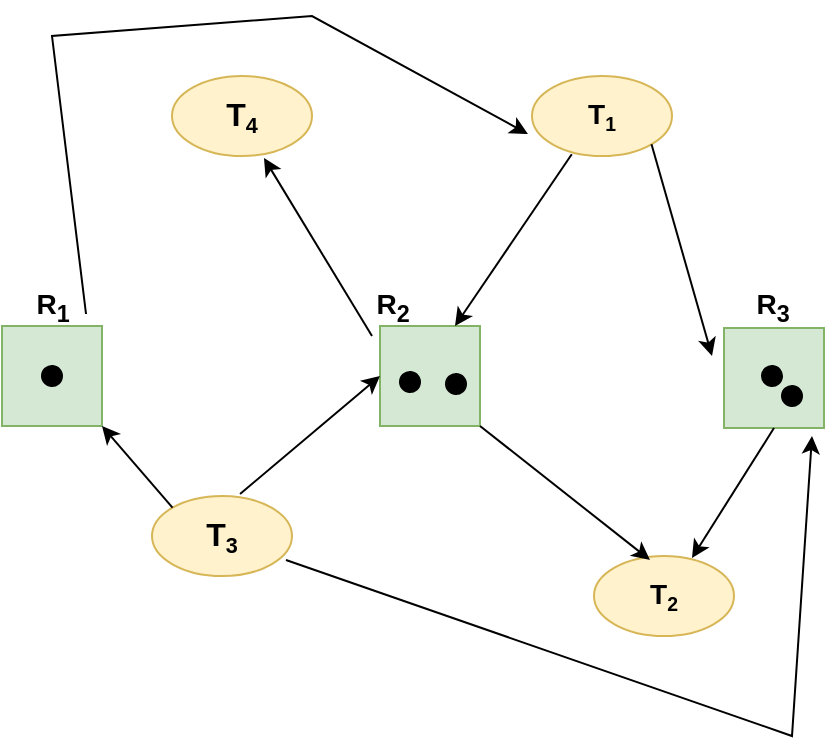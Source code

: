 <mxfile version="17.1.3" type="github">
  <diagram id="Vc2U3ieMGSlSjpI3HWe4" name="Page-1">
    <mxGraphModel dx="786" dy="545" grid="1" gridSize="10" guides="1" tooltips="1" connect="1" arrows="1" fold="1" page="1" pageScale="1" pageWidth="827" pageHeight="1169" math="0" shadow="0">
      <root>
        <mxCell id="0" />
        <mxCell id="1" parent="0" />
        <mxCell id="0g7858ayTAy2xBlj7Z5w-1" value="" style="whiteSpace=wrap;html=1;aspect=fixed;fillColor=#d5e8d4;strokeColor=#82b366;" vertex="1" parent="1">
          <mxGeometry x="576" y="266" width="50" height="50" as="geometry" />
        </mxCell>
        <mxCell id="0g7858ayTAy2xBlj7Z5w-2" value="" style="whiteSpace=wrap;html=1;aspect=fixed;fillColor=#d5e8d4;strokeColor=#82b366;" vertex="1" parent="1">
          <mxGeometry x="404" y="265" width="50" height="50" as="geometry" />
        </mxCell>
        <mxCell id="0g7858ayTAy2xBlj7Z5w-3" value="" style="whiteSpace=wrap;html=1;aspect=fixed;fillColor=#d5e8d4;strokeColor=#82b366;" vertex="1" parent="1">
          <mxGeometry x="215" y="265" width="50" height="50" as="geometry" />
        </mxCell>
        <mxCell id="0g7858ayTAy2xBlj7Z5w-4" value="&lt;font&gt;&lt;b&gt;&lt;span style=&quot;font-size: 14px&quot;&gt;T&lt;/span&gt;&lt;span style=&quot;font-size: 11.667px&quot;&gt;&lt;sub&gt;2&lt;/sub&gt;&lt;/span&gt;&lt;/b&gt;&lt;/font&gt;" style="ellipse;whiteSpace=wrap;html=1;fillColor=#fff2cc;strokeColor=#d6b656;" vertex="1" parent="1">
          <mxGeometry x="511" y="380" width="70" height="40" as="geometry" />
        </mxCell>
        <mxCell id="0g7858ayTAy2xBlj7Z5w-5" value="&lt;font&gt;&lt;b&gt;&lt;span style=&quot;font-size: 14px&quot;&gt;T&lt;/span&gt;&lt;span style=&quot;font-size: 11.667px&quot;&gt;&lt;sub&gt;1&lt;/sub&gt;&lt;/span&gt;&lt;/b&gt;&lt;/font&gt;" style="ellipse;whiteSpace=wrap;html=1;fillColor=#fff2cc;strokeColor=#d6b656;" vertex="1" parent="1">
          <mxGeometry x="480" y="140" width="70" height="40" as="geometry" />
        </mxCell>
        <mxCell id="0g7858ayTAy2xBlj7Z5w-6" value="" style="ellipse;whiteSpace=wrap;html=1;aspect=fixed;rotation=5;fillColor=#000000;" vertex="1" parent="1">
          <mxGeometry x="235" y="285" width="10" height="10" as="geometry" />
        </mxCell>
        <mxCell id="0g7858ayTAy2xBlj7Z5w-7" value="" style="ellipse;whiteSpace=wrap;html=1;aspect=fixed;rotation=5;fillColor=#000000;" vertex="1" parent="1">
          <mxGeometry x="414" y="288" width="10" height="10" as="geometry" />
        </mxCell>
        <mxCell id="0g7858ayTAy2xBlj7Z5w-8" value="" style="ellipse;whiteSpace=wrap;html=1;aspect=fixed;rotation=5;fillColor=#000000;" vertex="1" parent="1">
          <mxGeometry x="595" y="285" width="10" height="10" as="geometry" />
        </mxCell>
        <mxCell id="0g7858ayTAy2xBlj7Z5w-9" value="&lt;font style=&quot;font-size: 14px&quot;&gt;&lt;b&gt;R&lt;sub&gt;1&lt;/sub&gt;&lt;/b&gt;&lt;/font&gt;" style="text;html=1;align=center;verticalAlign=middle;resizable=0;points=[];autosize=1;strokeColor=none;fillColor=none;" vertex="1" parent="1">
          <mxGeometry x="225" y="245" width="30" height="20" as="geometry" />
        </mxCell>
        <mxCell id="0g7858ayTAy2xBlj7Z5w-10" value="&lt;font style=&quot;font-size: 14px&quot;&gt;&lt;b&gt;R&lt;sub&gt;2&lt;/sub&gt;&lt;/b&gt;&lt;/font&gt;" style="text;html=1;align=center;verticalAlign=middle;resizable=0;points=[];autosize=1;strokeColor=none;fillColor=none;perimeterSpacing=1;" vertex="1" parent="1">
          <mxGeometry x="395" y="245" width="30" height="20" as="geometry" />
        </mxCell>
        <mxCell id="0g7858ayTAy2xBlj7Z5w-11" value="&lt;font style=&quot;font-size: 14px&quot;&gt;&lt;b&gt;R&lt;sub&gt;3&lt;/sub&gt;&lt;/b&gt;&lt;/font&gt;" style="text;html=1;align=center;verticalAlign=middle;resizable=0;points=[];autosize=1;strokeColor=none;fillColor=none;" vertex="1" parent="1">
          <mxGeometry x="585" y="245" width="30" height="20" as="geometry" />
        </mxCell>
        <mxCell id="0g7858ayTAy2xBlj7Z5w-12" value="" style="endArrow=classic;html=1;rounded=0;fontSize=14;exitX=1;exitY=1;exitDx=0;exitDy=0;" edge="1" parent="1" source="0g7858ayTAy2xBlj7Z5w-5">
          <mxGeometry width="50" height="50" relative="1" as="geometry">
            <mxPoint x="380" y="310" as="sourcePoint" />
            <mxPoint x="570" y="280" as="targetPoint" />
          </mxGeometry>
        </mxCell>
        <mxCell id="0g7858ayTAy2xBlj7Z5w-13" value="" style="endArrow=classic;html=1;rounded=0;fontSize=14;startArrow=none;exitX=0.957;exitY=0.8;exitDx=0;exitDy=0;exitPerimeter=0;" edge="1" parent="1" source="0g7858ayTAy2xBlj7Z5w-17">
          <mxGeometry width="50" height="50" relative="1" as="geometry">
            <mxPoint x="340" y="380" as="sourcePoint" />
            <mxPoint x="620" y="320" as="targetPoint" />
            <Array as="points">
              <mxPoint x="610" y="470" />
            </Array>
          </mxGeometry>
        </mxCell>
        <mxCell id="0g7858ayTAy2xBlj7Z5w-15" value="" style="endArrow=classic;html=1;rounded=0;fontSize=14;entryX=0.7;entryY=0.025;entryDx=0;entryDy=0;entryPerimeter=0;exitX=0.5;exitY=1;exitDx=0;exitDy=0;" edge="1" parent="1" source="0g7858ayTAy2xBlj7Z5w-1" target="0g7858ayTAy2xBlj7Z5w-4">
          <mxGeometry width="50" height="50" relative="1" as="geometry">
            <mxPoint x="380" y="310" as="sourcePoint" />
            <mxPoint x="430" y="260" as="targetPoint" />
          </mxGeometry>
        </mxCell>
        <mxCell id="0g7858ayTAy2xBlj7Z5w-16" value="" style="endArrow=classic;html=1;rounded=0;fontSize=14;entryX=0;entryY=0.5;entryDx=0;entryDy=0;exitX=0.629;exitY=-0.025;exitDx=0;exitDy=0;exitPerimeter=0;" edge="1" parent="1" source="0g7858ayTAy2xBlj7Z5w-17" target="0g7858ayTAy2xBlj7Z5w-2">
          <mxGeometry width="50" height="50" relative="1" as="geometry">
            <mxPoint x="270" y="290" as="sourcePoint" />
            <mxPoint x="430" y="260" as="targetPoint" />
          </mxGeometry>
        </mxCell>
        <mxCell id="0g7858ayTAy2xBlj7Z5w-17" value="&lt;font&gt;&lt;b&gt;&lt;font size=&quot;3&quot;&gt;T&lt;/font&gt;&lt;font size=&quot;2&quot;&gt;&lt;sub&gt;3&lt;/sub&gt;&lt;/font&gt;&lt;/b&gt;&lt;/font&gt;" style="ellipse;whiteSpace=wrap;html=1;fillColor=#fff2cc;strokeColor=#d6b656;" vertex="1" parent="1">
          <mxGeometry x="290" y="350" width="70" height="40" as="geometry" />
        </mxCell>
        <mxCell id="0g7858ayTAy2xBlj7Z5w-18" value="" style="endArrow=classic;html=1;rounded=0;fontSize=14;entryX=-0.029;entryY=0.725;entryDx=0;entryDy=0;exitX=1.067;exitY=0.7;exitDx=0;exitDy=0;exitPerimeter=0;entryPerimeter=0;" edge="1" parent="1" source="0g7858ayTAy2xBlj7Z5w-9" target="0g7858ayTAy2xBlj7Z5w-5">
          <mxGeometry width="50" height="50" relative="1" as="geometry">
            <mxPoint x="380" y="310" as="sourcePoint" />
            <mxPoint x="430" y="260" as="targetPoint" />
            <Array as="points">
              <mxPoint x="240" y="120" />
              <mxPoint x="370" y="110" />
            </Array>
          </mxGeometry>
        </mxCell>
        <mxCell id="0g7858ayTAy2xBlj7Z5w-20" value="" style="ellipse;whiteSpace=wrap;html=1;aspect=fixed;rotation=5;fillColor=#000000;" vertex="1" parent="1">
          <mxGeometry x="437" y="289" width="10" height="10" as="geometry" />
        </mxCell>
        <mxCell id="0g7858ayTAy2xBlj7Z5w-21" value="" style="ellipse;whiteSpace=wrap;html=1;aspect=fixed;rotation=5;fillColor=#000000;" vertex="1" parent="1">
          <mxGeometry x="605" y="295" width="10" height="10" as="geometry" />
        </mxCell>
        <mxCell id="0g7858ayTAy2xBlj7Z5w-23" value="&lt;font&gt;&lt;b&gt;&lt;font size=&quot;3&quot;&gt;T&lt;/font&gt;&lt;font size=&quot;2&quot;&gt;&lt;sub&gt;4&lt;/sub&gt;&lt;/font&gt;&lt;/b&gt;&lt;/font&gt;" style="ellipse;whiteSpace=wrap;html=1;fillColor=#fff2cc;strokeColor=#d6b656;" vertex="1" parent="1">
          <mxGeometry x="300" y="140" width="70" height="40" as="geometry" />
        </mxCell>
        <mxCell id="0g7858ayTAy2xBlj7Z5w-24" value="" style="endArrow=classic;html=1;rounded=0;fontSize=14;exitX=1;exitY=1;exitDx=0;exitDy=0;entryX=0.75;entryY=0;entryDx=0;entryDy=0;" edge="1" parent="1" target="0g7858ayTAy2xBlj7Z5w-2">
          <mxGeometry width="50" height="50" relative="1" as="geometry">
            <mxPoint x="499.879" y="179.142" as="sourcePoint" />
            <mxPoint x="530.13" y="285" as="targetPoint" />
          </mxGeometry>
        </mxCell>
        <mxCell id="0g7858ayTAy2xBlj7Z5w-25" value="" style="endArrow=classic;html=1;rounded=0;entryX=0.657;entryY=1.025;entryDx=0;entryDy=0;entryPerimeter=0;" edge="1" parent="1" target="0g7858ayTAy2xBlj7Z5w-23">
          <mxGeometry width="50" height="50" relative="1" as="geometry">
            <mxPoint x="400" y="270" as="sourcePoint" />
            <mxPoint x="350" y="210" as="targetPoint" />
          </mxGeometry>
        </mxCell>
        <mxCell id="0g7858ayTAy2xBlj7Z5w-26" value="" style="endArrow=classic;html=1;rounded=0;fontSize=14;entryX=0.4;entryY=0.05;entryDx=0;entryDy=0;entryPerimeter=0;exitX=1;exitY=1;exitDx=0;exitDy=0;" edge="1" parent="1" source="0g7858ayTAy2xBlj7Z5w-2" target="0g7858ayTAy2xBlj7Z5w-4">
          <mxGeometry width="50" height="50" relative="1" as="geometry">
            <mxPoint x="460" y="300" as="sourcePoint" />
            <mxPoint x="580" y="290" as="targetPoint" />
          </mxGeometry>
        </mxCell>
        <mxCell id="0g7858ayTAy2xBlj7Z5w-27" value="" style="endArrow=classic;html=1;rounded=0;fontSize=14;entryX=1;entryY=1;entryDx=0;entryDy=0;exitX=0;exitY=0;exitDx=0;exitDy=0;" edge="1" parent="1" source="0g7858ayTAy2xBlj7Z5w-17" target="0g7858ayTAy2xBlj7Z5w-3">
          <mxGeometry width="50" height="50" relative="1" as="geometry">
            <mxPoint x="344.03" y="359" as="sourcePoint" />
            <mxPoint x="414" y="300" as="targetPoint" />
          </mxGeometry>
        </mxCell>
      </root>
    </mxGraphModel>
  </diagram>
</mxfile>

